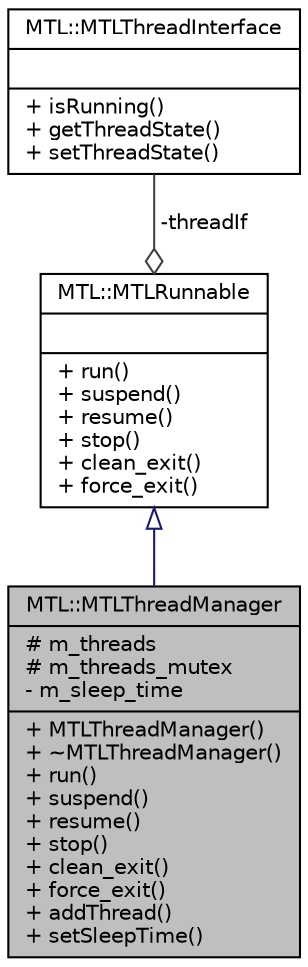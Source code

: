 digraph "MTL::MTLThreadManager"
{
 // LATEX_PDF_SIZE
  edge [fontname="Helvetica",fontsize="10",labelfontname="Helvetica",labelfontsize="10"];
  node [fontname="Helvetica",fontsize="10",shape=record];
  Node1 [label="{MTL::MTLThreadManager\n|# m_threads\l# m_threads_mutex\l- m_sleep_time\l|+ MTLThreadManager()\l+ ~MTLThreadManager()\l+ run()\l+ suspend()\l+ resume()\l+ stop()\l+ clean_exit()\l+ force_exit()\l+ addThread()\l+ setSleepTime()\l}",height=0.2,width=0.4,color="black", fillcolor="grey75", style="filled", fontcolor="black",tooltip="Class that implements a thread manager."];
  Node2 -> Node1 [dir="back",color="midnightblue",fontsize="10",style="solid",arrowtail="onormal"];
  Node2 [label="{MTL::MTLRunnable\n||+ run()\l+ suspend()\l+ resume()\l+ stop()\l+ clean_exit()\l+ force_exit()\l}",height=0.2,width=0.4,color="black", fillcolor="white", style="filled",URL="$d8/da7/classMTL_1_1MTLRunnable.html",tooltip="Runnable Interface."];
  Node3 -> Node2 [color="grey25",fontsize="10",style="solid",label=" -threadIf" ,arrowhead="odiamond"];
  Node3 [label="{MTL::MTLThreadInterface\n||+ isRunning()\l+ getThreadState()\l+ setThreadState()\l}",height=0.2,width=0.4,color="black", fillcolor="white", style="filled",URL="$dd/d69/classMTL_1_1MTLThreadInterface.html",tooltip="Class that implements a thread interface."];
}
